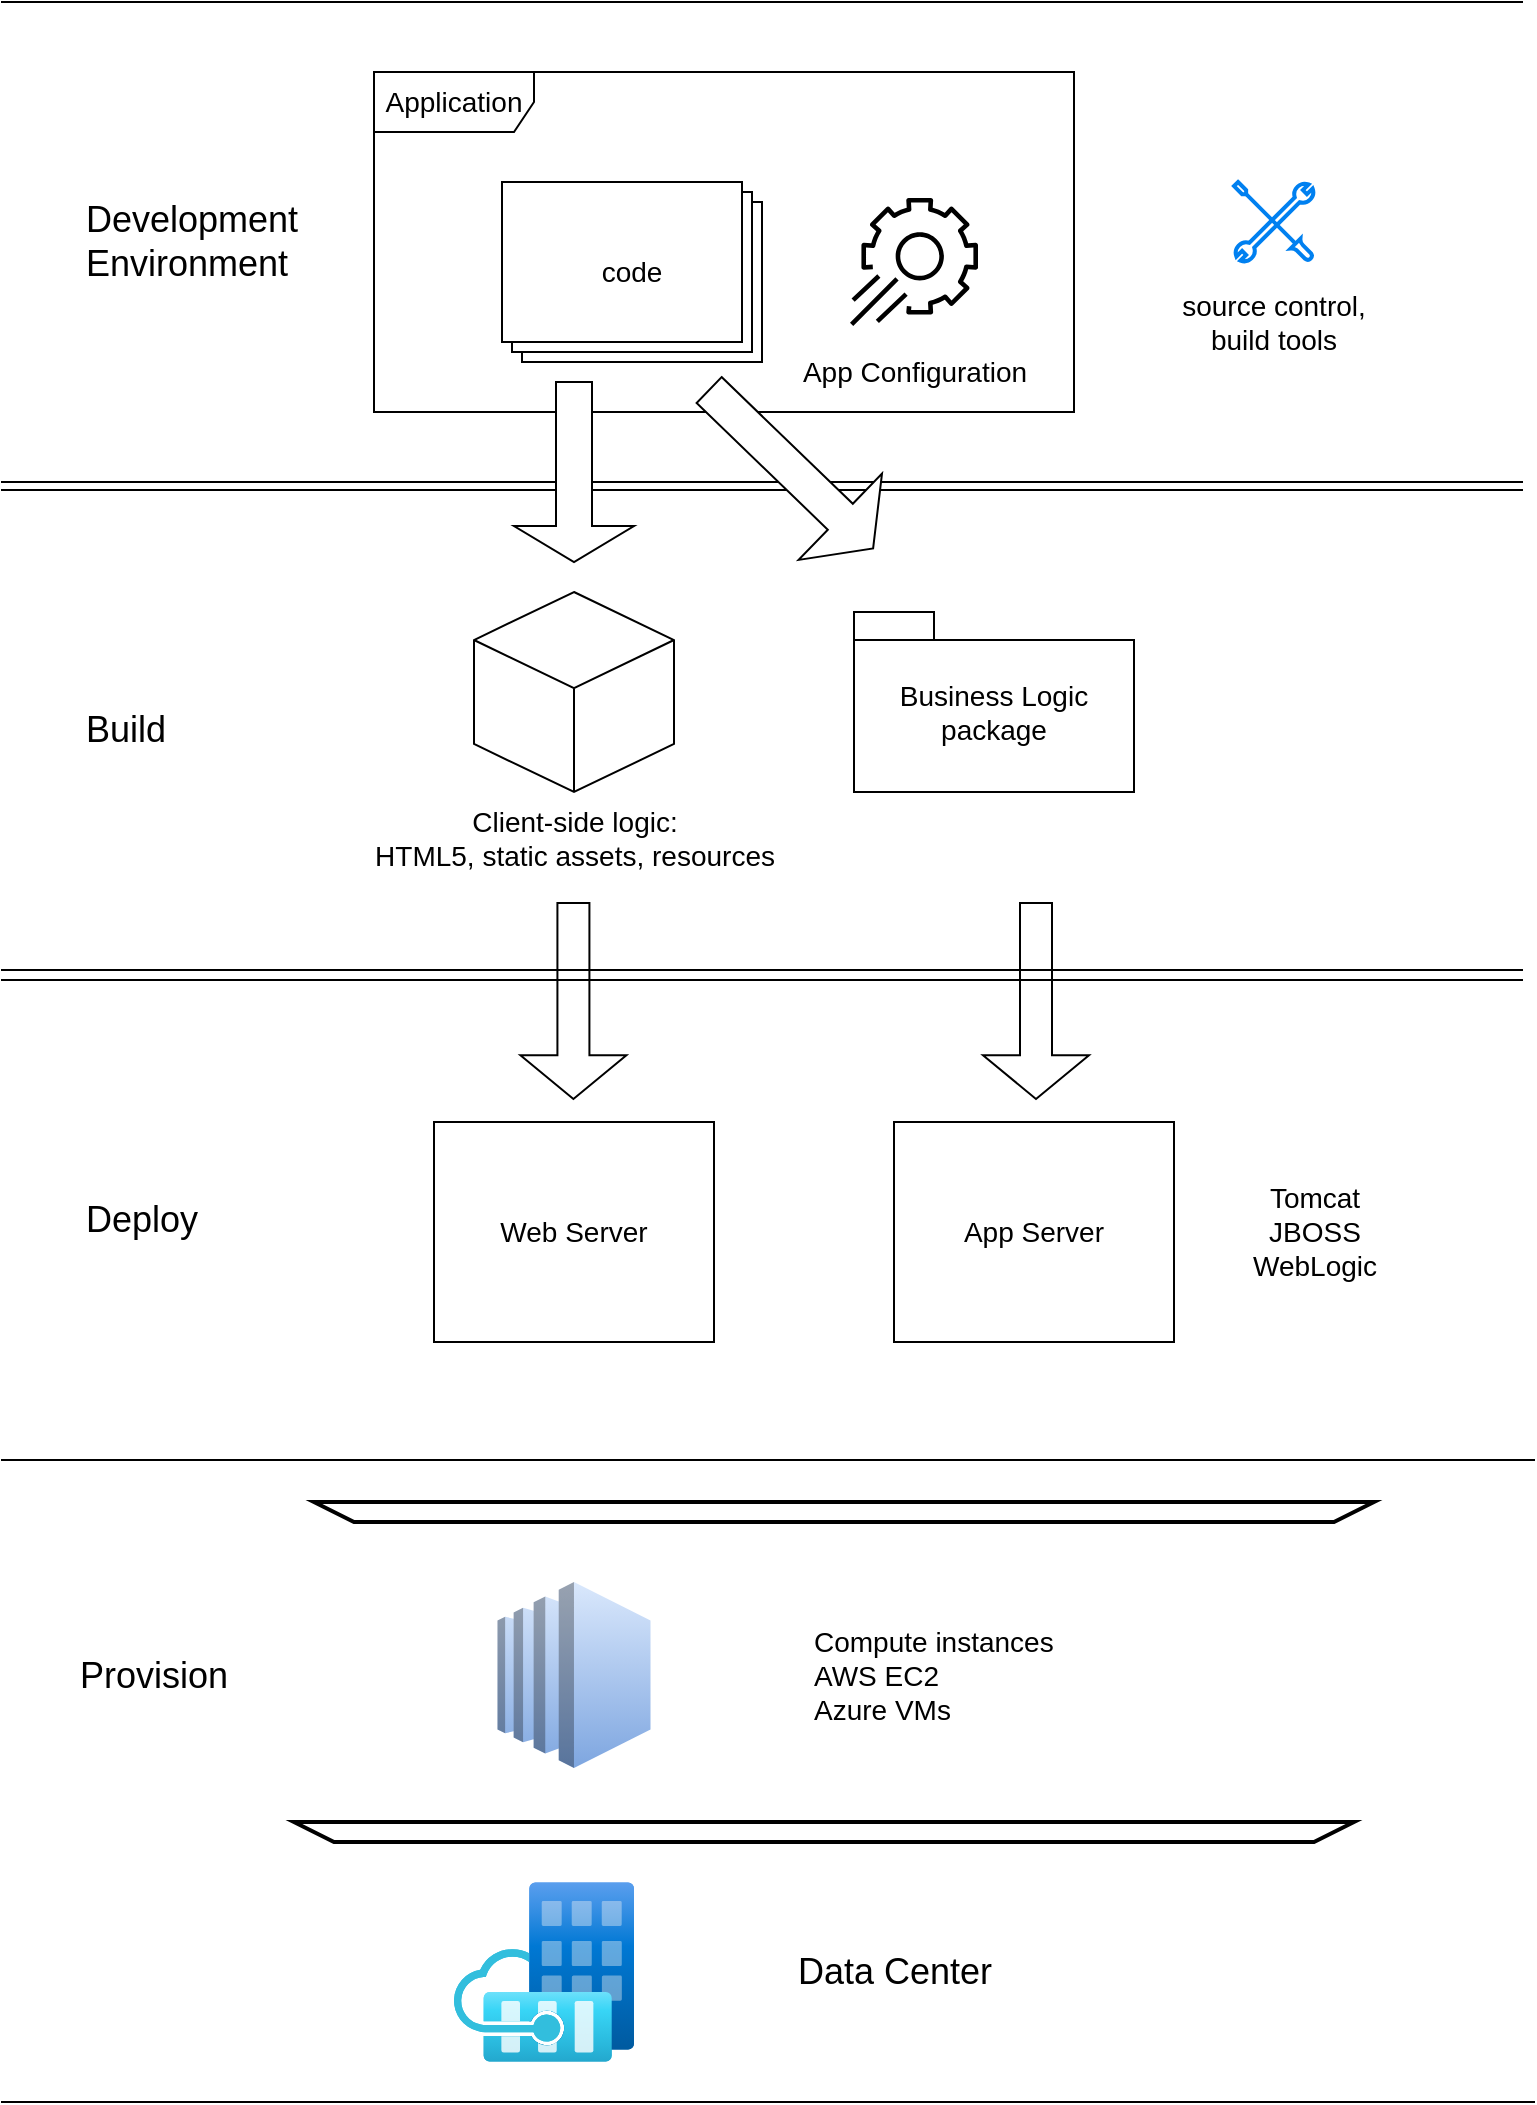 <mxfile version="25.0.1">
  <diagram name="Page-1" id="vxaux1zAwFNBMxkV2yye">
    <mxGraphModel dx="1140" dy="698" grid="1" gridSize="10" guides="1" tooltips="1" connect="1" arrows="1" fold="1" page="1" pageScale="1" pageWidth="827" pageHeight="1169" background="none" math="0" shadow="0">
      <root>
        <mxCell id="0" />
        <mxCell id="1" parent="0" />
        <mxCell id="RXDNkgKjBnGQcGUgSz9z-22" value="" style="shape=partialRectangle;whiteSpace=wrap;html=1;left=0;right=0;fillColor=none;" parent="1" vertex="1">
          <mxGeometry x="34" y="809" width="766" height="321" as="geometry" />
        </mxCell>
        <mxCell id="RXDNkgKjBnGQcGUgSz9z-12" value="&lt;blockquote style=&quot;margin: 0px 0px 0px 40px; border: none; padding: 0px;&quot;&gt;&lt;font style=&quot;font-size: 18px;&quot;&gt;Deploy&lt;/font&gt;&lt;/blockquote&gt;" style="shape=partialRectangle;whiteSpace=wrap;html=1;left=0;right=0;align=left;fillColor=none;fontSize=14;" parent="1" vertex="1">
          <mxGeometry x="34" y="569" width="760" height="240" as="geometry" />
        </mxCell>
        <mxCell id="7GWUCzSHgf2mrMIaNCZP-14" value="&lt;blockquote style=&quot;margin: 0px 0px 0px 40px; border: none; padding: 0px; font-size: 18px;&quot;&gt;&lt;font style=&quot;font-size: 18px;&quot;&gt;Development&lt;/font&gt;&lt;div style=&quot;&quot;&gt;&lt;span style=&quot;background-color: initial;&quot;&gt;&lt;font style=&quot;font-size: 18px;&quot;&gt;Environment&lt;/font&gt;&lt;/span&gt;&lt;/div&gt;&lt;/blockquote&gt;" style="shape=partialRectangle;whiteSpace=wrap;html=1;left=0;right=0;align=left;fillColor=none;" parent="1" vertex="1">
          <mxGeometry x="34" y="80" width="760" height="240" as="geometry" />
        </mxCell>
        <mxCell id="RXDNkgKjBnGQcGUgSz9z-1" value="code" style="verticalLabelPosition=middle;verticalAlign=middle;html=1;shape=mxgraph.basic.layered_rect;dx=10;outlineConnect=0;whiteSpace=wrap;labelPosition=center;align=center;fontSize=14;strokeWidth=1;" parent="1" vertex="1">
          <mxGeometry x="284" y="170" width="130" height="90" as="geometry" />
        </mxCell>
        <mxCell id="RXDNkgKjBnGQcGUgSz9z-2" value="&lt;font style=&quot;font-size: 14px;&quot;&gt;App Configuration&lt;/font&gt;" style="sketch=0;points=[[0,0,0],[0.25,0,0],[0.5,0,0],[0.75,0,0],[1,0,0],[0,1,0],[0.25,1,0],[0.5,1,0],[0.75,1,0],[1,1,0],[0,0.25,0],[0,0.5,0],[0,0.75,0],[1,0.25,0],[1,0.5,0],[1,0.75,0]];points=[[0,0,0],[0.25,0,0],[0.5,0,0],[0.75,0,0],[1,0,0],[0,1,0],[0.25,1,0],[0.5,1,0],[0.75,1,0],[1,1,0],[0,0.25,0],[0,0.5,0],[0,0.75,0],[1,0.25,0],[1,0.5,0],[1,0.75,0]];outlineConnect=0;fillColor=none;dashed=0;verticalLabelPosition=bottom;verticalAlign=top;align=center;html=1;fontSize=12;fontStyle=0;aspect=fixed;shape=mxgraph.aws4.resourceIcon;resIcon=mxgraph.aws4.app_config;strokeWidth=1;" parent="1" vertex="1">
          <mxGeometry x="450" y="170" width="80" height="80" as="geometry" />
        </mxCell>
        <mxCell id="RXDNkgKjBnGQcGUgSz9z-3" value="&lt;font style=&quot;font-size: 14px;&quot;&gt;Application&lt;/font&gt;" style="shape=umlFrame;whiteSpace=wrap;html=1;pointerEvents=0;width=80;height=30;" parent="1" vertex="1">
          <mxGeometry x="220" y="115" width="350" height="170" as="geometry" />
        </mxCell>
        <mxCell id="RXDNkgKjBnGQcGUgSz9z-4" value="" style="html=1;verticalLabelPosition=bottom;align=center;labelBackgroundColor=#ffffff;verticalAlign=top;strokeWidth=2;strokeColor=#0080F0;shadow=0;dashed=0;shape=mxgraph.ios7.icons.tools;pointerEvents=1" parent="1" vertex="1">
          <mxGeometry x="650" y="170" width="40" height="40" as="geometry" />
        </mxCell>
        <mxCell id="RXDNkgKjBnGQcGUgSz9z-6" value="&lt;font style=&quot;font-size: 14px;&quot;&gt;source control, build tools&lt;/font&gt;" style="text;html=1;align=center;verticalAlign=middle;whiteSpace=wrap;rounded=0;" parent="1" vertex="1">
          <mxGeometry x="620" y="240" width="100" as="geometry" />
        </mxCell>
        <mxCell id="RXDNkgKjBnGQcGUgSz9z-7" value="&lt;blockquote style=&quot;margin: 0px 0px 0px 40px; border: none; padding: 0px;&quot;&gt;&lt;font style=&quot;font-size: 18px;&quot;&gt;Build&lt;/font&gt;&lt;/blockquote&gt;" style="shape=partialRectangle;whiteSpace=wrap;html=1;left=0;right=0;align=left;fillColor=none;fontSize=14;" parent="1" vertex="1">
          <mxGeometry x="34" y="324" width="760" height="240" as="geometry" />
        </mxCell>
        <mxCell id="RXDNkgKjBnGQcGUgSz9z-8" value="Business Logic package" style="shape=folder;fontStyle=0;spacingTop=10;tabWidth=40;tabHeight=14;tabPosition=left;html=1;whiteSpace=wrap;fontSize=14;" parent="1" vertex="1">
          <mxGeometry x="460" y="385" width="140" height="90" as="geometry" />
        </mxCell>
        <mxCell id="RXDNkgKjBnGQcGUgSz9z-9" value="Client-side logic:&lt;div&gt;HTML5, static assets, resources&lt;/div&gt;" style="html=1;shape=mxgraph.basic.isocube;isoAngle=15;fontSize=14;labelPosition=center;verticalLabelPosition=bottom;align=center;verticalAlign=top;" parent="1" vertex="1">
          <mxGeometry x="270" y="375" width="100" height="100" as="geometry" />
        </mxCell>
        <mxCell id="RXDNkgKjBnGQcGUgSz9z-14" value="&lt;font style=&quot;font-size: 14px;&quot;&gt;App Server&lt;/font&gt;" style="rounded=0;whiteSpace=wrap;html=1;fontSize=14;" parent="1" vertex="1">
          <mxGeometry x="480" y="640" width="140" height="110" as="geometry" />
        </mxCell>
        <mxCell id="RXDNkgKjBnGQcGUgSz9z-15" value="&lt;font style=&quot;font-size: 14px;&quot;&gt;Web Server&lt;/font&gt;" style="rounded=0;whiteSpace=wrap;html=1;fontSize=14;" parent="1" vertex="1">
          <mxGeometry x="250" y="640" width="140" height="110" as="geometry" />
        </mxCell>
        <mxCell id="RXDNkgKjBnGQcGUgSz9z-16" value="Tomcat&lt;div&gt;JBOSS&lt;/div&gt;&lt;div&gt;WebLogic&lt;/div&gt;" style="text;strokeColor=none;fillColor=none;html=1;fontSize=14;fontStyle=0;verticalAlign=middle;align=center;" parent="1" vertex="1">
          <mxGeometry x="640" y="675" width="100" height="40" as="geometry" />
        </mxCell>
        <mxCell id="RXDNkgKjBnGQcGUgSz9z-18" value="" style="shape=trapezoid;perimeter=trapezoidPerimeter;whiteSpace=wrap;html=1;fixedSize=1;fontSize=14;flipH=1;flipV=1;strokeWidth=2;" parent="1" vertex="1">
          <mxGeometry x="190" y="830" width="530" height="10" as="geometry" />
        </mxCell>
        <mxCell id="RXDNkgKjBnGQcGUgSz9z-21" value="&lt;blockquote style=&quot;margin: 0px 0px 0px 40px; border: none; padding: 0px; font-size: 14px;&quot;&gt;&lt;blockquote style=&quot;margin: 0 0 0 40px; border: none; padding: 0px;&quot;&gt;Compute instances&lt;/blockquote&gt;&lt;blockquote style=&quot;margin: 0 0 0 40px; border: none; padding: 0px;&quot;&gt;AWS EC2&lt;/blockquote&gt;&lt;blockquote style=&quot;margin: 0 0 0 40px; border: none; padding: 0px;&quot;&gt;Azure VMs&lt;/blockquote&gt;&lt;/blockquote&gt;" style="outlineConnect=0;dashed=0;verticalLabelPosition=middle;verticalAlign=middle;align=left;html=1;shape=mxgraph.aws3.ec2;fillColor=#dae8fc;strokeColor=#6c8ebf;gradientColor=#7ea6e0;labelPosition=right;" parent="1" vertex="1">
          <mxGeometry x="281.75" y="870" width="76.5" height="93" as="geometry" />
        </mxCell>
        <mxCell id="RXDNkgKjBnGQcGUgSz9z-23" value="" style="shape=trapezoid;perimeter=trapezoidPerimeter;whiteSpace=wrap;html=1;fixedSize=1;fontSize=14;flipH=1;flipV=1;strokeWidth=2;" parent="1" vertex="1">
          <mxGeometry x="180" y="990" width="530" height="10" as="geometry" />
        </mxCell>
        <mxCell id="RXDNkgKjBnGQcGUgSz9z-24" value="&lt;blockquote style=&quot;margin: 0 0 0 40px; border: none; padding: 0px;&quot;&gt;&lt;blockquote style=&quot;margin: 0 0 0 40px; border: none; padding: 0px;&quot;&gt;&lt;font style=&quot;font-size: 18px;&quot;&gt;Data Center&lt;/font&gt;&lt;/blockquote&gt;&lt;/blockquote&gt;" style="image;aspect=fixed;html=1;points=[];align=left;fontSize=12;image=img/lib/azure2/other/Modular_Data_Center.svg;labelPosition=right;verticalLabelPosition=middle;verticalAlign=middle;" parent="1" vertex="1">
          <mxGeometry x="260" y="1020" width="90" height="90" as="geometry" />
        </mxCell>
        <mxCell id="RXDNkgKjBnGQcGUgSz9z-25" value="&lt;font style=&quot;font-size: 18px;&quot;&gt;Provision&lt;/font&gt;" style="text;html=1;align=center;verticalAlign=middle;whiteSpace=wrap;rounded=0;" parent="1" vertex="1">
          <mxGeometry x="80" y="901.5" width="60" height="30" as="geometry" />
        </mxCell>
        <mxCell id="RXDNkgKjBnGQcGUgSz9z-27" value="" style="shape=singleArrow;direction=south;whiteSpace=wrap;html=1;" parent="1" vertex="1">
          <mxGeometry x="290" y="270" width="60" height="90" as="geometry" />
        </mxCell>
        <mxCell id="RXDNkgKjBnGQcGUgSz9z-28" value="" style="shape=singleArrow;direction=south;whiteSpace=wrap;html=1;rotation=314;" parent="1" vertex="1">
          <mxGeometry x="398.56" y="256.61" width="60" height="114" as="geometry" />
        </mxCell>
        <mxCell id="Z2qK_XcSLysmgWAcn12r-4" value="" style="shape=flexArrow;endArrow=classic;html=1;rounded=0;endWidth=36;endSize=6.97;width=16;" edge="1" parent="1">
          <mxGeometry width="50" height="50" relative="1" as="geometry">
            <mxPoint x="551" y="530" as="sourcePoint" />
            <mxPoint x="551" y="629" as="targetPoint" />
          </mxGeometry>
        </mxCell>
        <mxCell id="Z2qK_XcSLysmgWAcn12r-6" value="" style="shape=flexArrow;endArrow=classic;html=1;rounded=0;endWidth=36;endSize=6.97;width=16;" edge="1" parent="1">
          <mxGeometry width="50" height="50" relative="1" as="geometry">
            <mxPoint x="319.71" y="530" as="sourcePoint" />
            <mxPoint x="319.71" y="629" as="targetPoint" />
          </mxGeometry>
        </mxCell>
      </root>
    </mxGraphModel>
  </diagram>
</mxfile>
